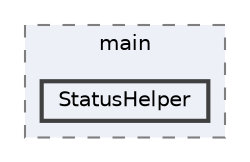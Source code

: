 digraph "E:/Project/Networking Projects/NS3-GUI/src/main/StatusHelper"
{
 // LATEX_PDF_SIZE
  bgcolor="transparent";
  edge [fontname=Helvetica,fontsize=10,labelfontname=Helvetica,labelfontsize=10];
  node [fontname=Helvetica,fontsize=10,shape=box,height=0.2,width=0.4];
  compound=true
  subgraph clusterdir_35171579173b78a988e056be08039195 {
    graph [ bgcolor="#edf0f7", pencolor="grey50", label="main", fontname=Helvetica,fontsize=10 style="filled,dashed", URL="dir_35171579173b78a988e056be08039195.html",tooltip=""]
  dir_84d5540716939b3b440fc74a47aa6c3e [label="StatusHelper", fillcolor="#edf0f7", color="grey25", style="filled,bold", URL="dir_84d5540716939b3b440fc74a47aa6c3e.html",tooltip=""];
  }
}
